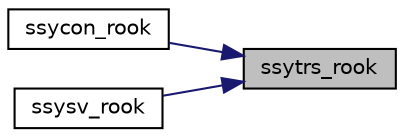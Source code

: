 digraph "ssytrs_rook"
{
 // LATEX_PDF_SIZE
  edge [fontname="Helvetica",fontsize="10",labelfontname="Helvetica",labelfontsize="10"];
  node [fontname="Helvetica",fontsize="10",shape=record];
  rankdir="RL";
  Node1 [label="ssytrs_rook",height=0.2,width=0.4,color="black", fillcolor="grey75", style="filled", fontcolor="black",tooltip="SSYTRS_ROOK"];
  Node1 -> Node2 [dir="back",color="midnightblue",fontsize="10",style="solid",fontname="Helvetica"];
  Node2 [label="ssycon_rook",height=0.2,width=0.4,color="black", fillcolor="white", style="filled",URL="$ssycon__rook_8f.html#a7fcaab2596faf934aacea4f34f8dd857",tooltip="SSYCON_ROOK"];
  Node1 -> Node3 [dir="back",color="midnightblue",fontsize="10",style="solid",fontname="Helvetica"];
  Node3 [label="ssysv_rook",height=0.2,width=0.4,color="black", fillcolor="white", style="filled",URL="$ssysv__rook_8f.html#a25369b37d9691172cc8be6020cc3be69",tooltip="SSYSV_ROOK computes the solution to system of linear equations A * X = B for SY matrices"];
}
